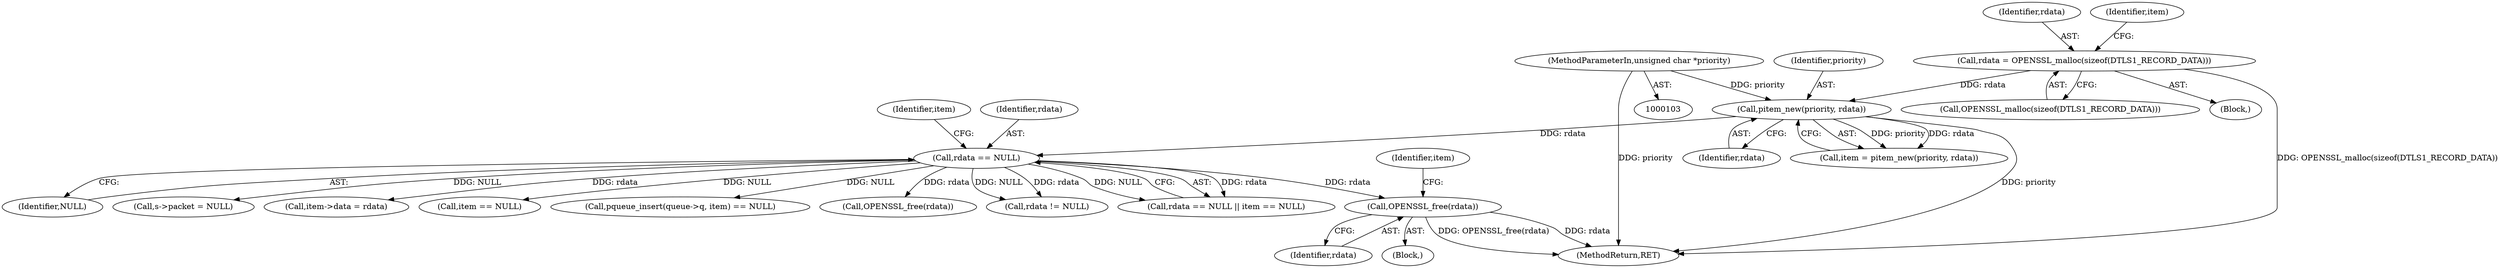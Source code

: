 digraph "0_openssl_103b171d8fc282ef435f8de9afbf7782e312961f@API" {
"1000267" [label="(Call,OPENSSL_free(rdata))"];
"1000131" [label="(Call,rdata == NULL)"];
"1000126" [label="(Call,pitem_new(priority, rdata))"];
"1000106" [label="(MethodParameterIn,unsigned char *priority)"];
"1000119" [label="(Call,rdata = OPENSSL_malloc(sizeof(DTLS1_RECORD_DATA)))"];
"1000285" [label="(Call,OPENSSL_free(rdata))"];
"1000139" [label="(Call,rdata != NULL)"];
"1000126" [label="(Call,pitem_new(priority, rdata))"];
"1000128" [label="(Identifier,rdata)"];
"1000267" [label="(Call,OPENSSL_free(rdata))"];
"1000130" [label="(Call,rdata == NULL || item == NULL)"];
"1000270" [label="(Identifier,item)"];
"1000120" [label="(Identifier,rdata)"];
"1000119" [label="(Call,rdata = OPENSSL_malloc(sizeof(DTLS1_RECORD_DATA)))"];
"1000135" [label="(Identifier,item)"];
"1000124" [label="(Call,item = pitem_new(priority, rdata))"];
"1000133" [label="(Identifier,NULL)"];
"1000229" [label="(Call,s->packet = NULL)"];
"1000131" [label="(Call,rdata == NULL)"];
"1000107" [label="(Block,)"];
"1000125" [label="(Identifier,item)"];
"1000127" [label="(Identifier,priority)"];
"1000293" [label="(MethodReturn,RET)"];
"1000106" [label="(MethodParameterIn,unsigned char *priority)"];
"1000195" [label="(Call,item->data = rdata)"];
"1000268" [label="(Identifier,rdata)"];
"1000263" [label="(Block,)"];
"1000134" [label="(Call,item == NULL)"];
"1000274" [label="(Call,pqueue_insert(queue->q, item) == NULL)"];
"1000132" [label="(Identifier,rdata)"];
"1000121" [label="(Call,OPENSSL_malloc(sizeof(DTLS1_RECORD_DATA)))"];
"1000267" -> "1000263"  [label="AST: "];
"1000267" -> "1000268"  [label="CFG: "];
"1000268" -> "1000267"  [label="AST: "];
"1000270" -> "1000267"  [label="CFG: "];
"1000267" -> "1000293"  [label="DDG: rdata"];
"1000267" -> "1000293"  [label="DDG: OPENSSL_free(rdata)"];
"1000131" -> "1000267"  [label="DDG: rdata"];
"1000131" -> "1000130"  [label="AST: "];
"1000131" -> "1000133"  [label="CFG: "];
"1000132" -> "1000131"  [label="AST: "];
"1000133" -> "1000131"  [label="AST: "];
"1000135" -> "1000131"  [label="CFG: "];
"1000130" -> "1000131"  [label="CFG: "];
"1000131" -> "1000130"  [label="DDG: rdata"];
"1000131" -> "1000130"  [label="DDG: NULL"];
"1000126" -> "1000131"  [label="DDG: rdata"];
"1000131" -> "1000134"  [label="DDG: NULL"];
"1000131" -> "1000139"  [label="DDG: rdata"];
"1000131" -> "1000139"  [label="DDG: NULL"];
"1000131" -> "1000195"  [label="DDG: rdata"];
"1000131" -> "1000229"  [label="DDG: NULL"];
"1000131" -> "1000274"  [label="DDG: NULL"];
"1000131" -> "1000285"  [label="DDG: rdata"];
"1000126" -> "1000124"  [label="AST: "];
"1000126" -> "1000128"  [label="CFG: "];
"1000127" -> "1000126"  [label="AST: "];
"1000128" -> "1000126"  [label="AST: "];
"1000124" -> "1000126"  [label="CFG: "];
"1000126" -> "1000293"  [label="DDG: priority"];
"1000126" -> "1000124"  [label="DDG: priority"];
"1000126" -> "1000124"  [label="DDG: rdata"];
"1000106" -> "1000126"  [label="DDG: priority"];
"1000119" -> "1000126"  [label="DDG: rdata"];
"1000106" -> "1000103"  [label="AST: "];
"1000106" -> "1000293"  [label="DDG: priority"];
"1000119" -> "1000107"  [label="AST: "];
"1000119" -> "1000121"  [label="CFG: "];
"1000120" -> "1000119"  [label="AST: "];
"1000121" -> "1000119"  [label="AST: "];
"1000125" -> "1000119"  [label="CFG: "];
"1000119" -> "1000293"  [label="DDG: OPENSSL_malloc(sizeof(DTLS1_RECORD_DATA))"];
}
